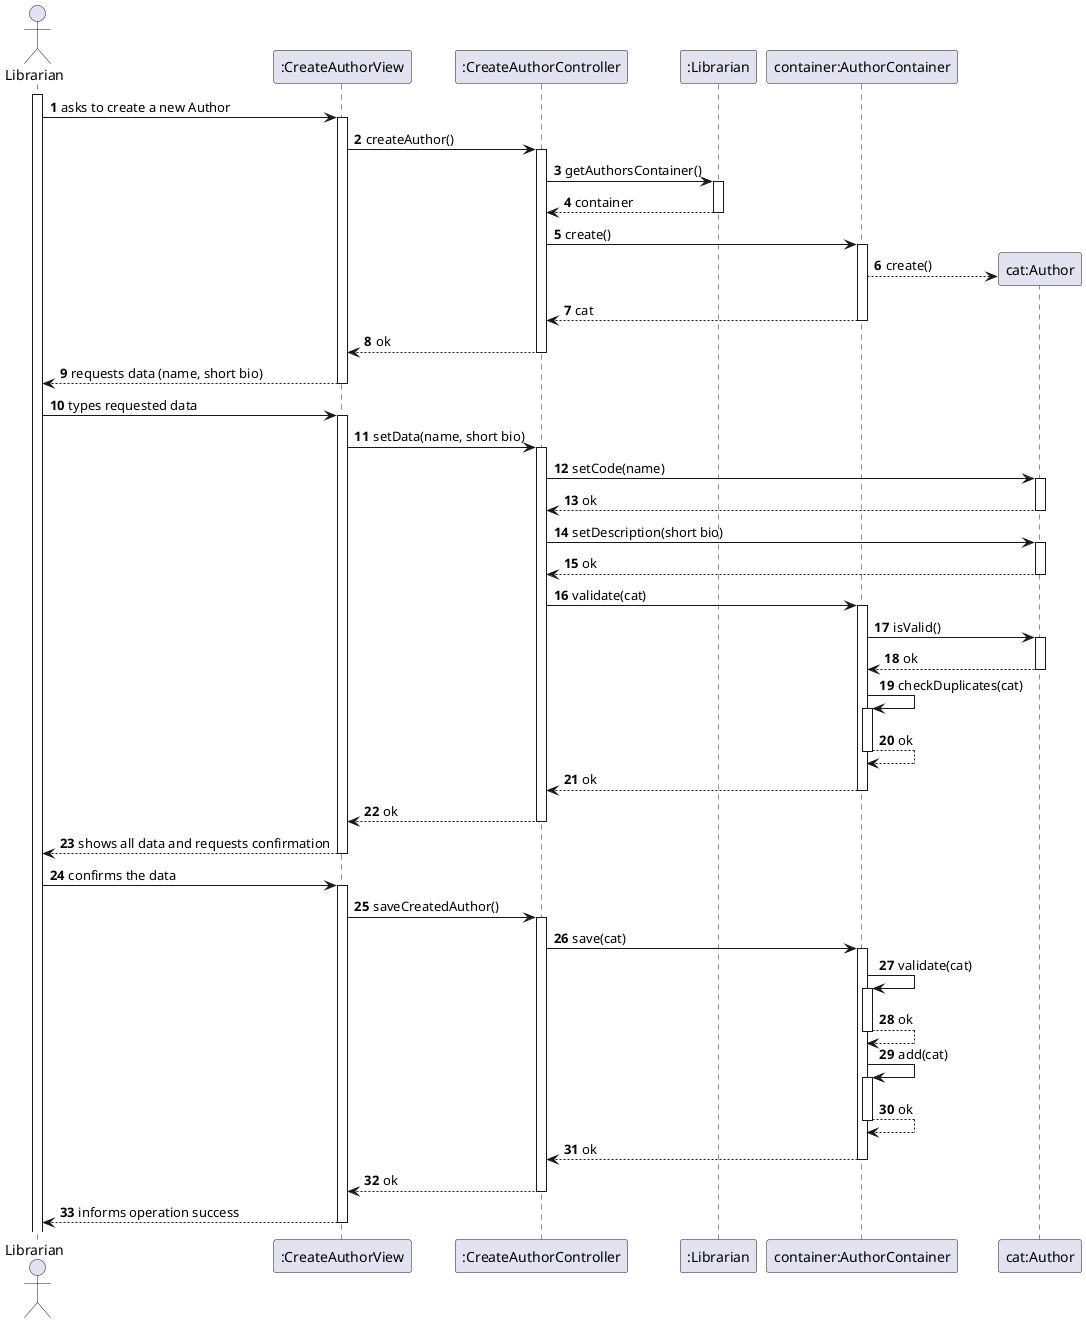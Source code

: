 @startuml
'https://plantuml.com/sequence-diagram

autoactivate on
autonumber

actor "Librarian" as User
participant ":CreateAuthorView" as System
participant ":CreateAuthorController" as Ctrl
participant ":Librarian" as Librarian
participant "container:AuthorContainer" as Container
participant "cat:Author" as Author

activate User

User -> System: asks to create a new Author
System -> Ctrl: createAuthor()
Ctrl -> Librarian: getAuthorsContainer()
Librarian --> Ctrl: container
Ctrl -> Container: create()
Container --> Author**: create()
Container --> Ctrl: cat
Ctrl --> System: ok
System --> User: requests data (name, short bio)

User -> System: types requested data
System -> Ctrl: setData(name, short bio)
Ctrl -> Author: setCode(name)
Author -->Ctrl: ok
Ctrl -> Author: setDescription(short bio)
Author --> Ctrl: ok
Ctrl -> Container: validate(cat)
Container -> Author: isValid()
Author --> Container: ok
Container -> Container: checkDuplicates(cat)
Container --> Container : ok
Container --> Ctrl: ok
Ctrl --> System: ok
System --> User: shows all data and requests confirmation

User -> System: confirms the data
System -> Ctrl: saveCreatedAuthor()
Ctrl -> Container: save(cat)
Container -> Container : validate(cat)
Container --> Container : ok
Container -> Container: add(cat)
Container --> Container : ok
Container --> Ctrl: ok
Ctrl --> System: ok
System --> User: informs operation success

@enduml
